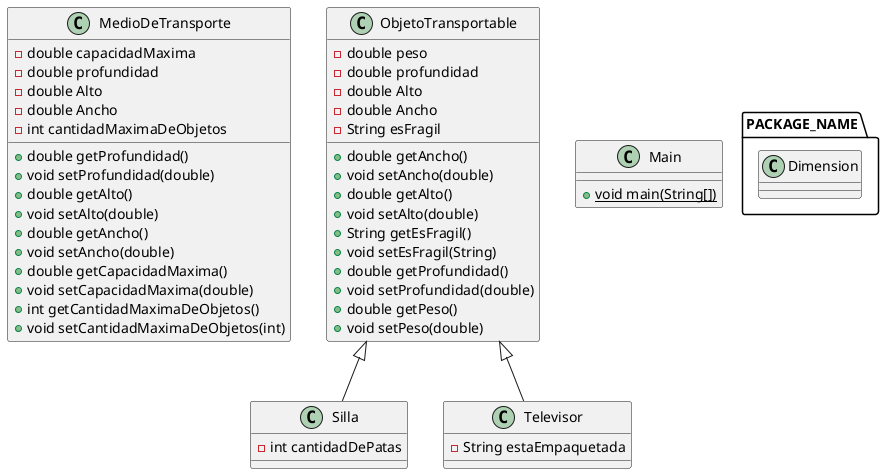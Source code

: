 @startuml
class MedioDeTransporte {
- double capacidadMaxima
- double profundidad
- double Alto
- double Ancho
- int cantidadMaximaDeObjetos
+ double getProfundidad()
+ void setProfundidad(double)
+ double getAlto()
+ void setAlto(double)
+ double getAncho()
+ void setAncho(double)
+ double getCapacidadMaxima()
+ void setCapacidadMaxima(double)
+ int getCantidadMaximaDeObjetos()
+ void setCantidadMaximaDeObjetos(int)
}
class ObjetoTransportable {
- double peso
- double profundidad
- double Alto
- double Ancho
- String esFragil
+ double getAncho()
+ void setAncho(double)
+ double getAlto()
+ void setAlto(double)
+ String getEsFragil()
+ void setEsFragil(String)
+ double getProfundidad()
+ void setProfundidad(double)
+ double getPeso()
+ void setPeso(double)
}
class Main {
+ {static} void main(String[])
}
class Silla {
- int cantidadDePatas
}
class PACKAGE_NAME.Dimension {
}
class Televisor {
- String estaEmpaquetada
}


ObjetoTransportable <|-- Silla
ObjetoTransportable <|-- Televisor
@enduml